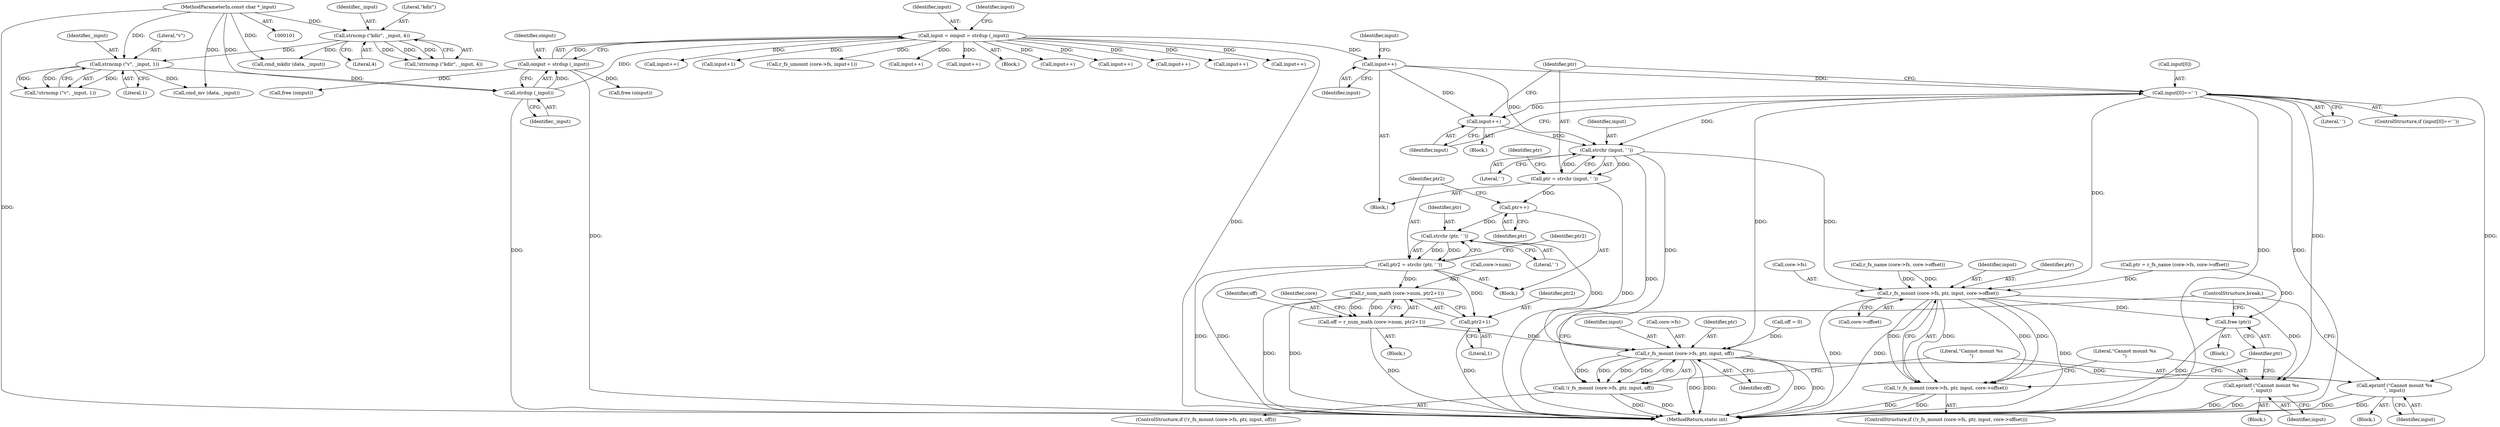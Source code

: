 digraph "0_radare2_65000a7fd9eea62359e6d6714f17b94a99a82edd@array" {
"1000161" [label="(Call,input[0]==' ')"];
"1000158" [label="(Call,input++)"];
"1000147" [label="(Call,input = oinput = strdup (_input))"];
"1000149" [label="(Call,oinput = strdup (_input))"];
"1000151" [label="(Call,strdup (_input))"];
"1000138" [label="(Call,strncmp (\"v\", _input, 1))"];
"1000127" [label="(Call,strncmp (\"kdir\", _input, 4))"];
"1000103" [label="(MethodParameterIn,const char *_input)"];
"1000167" [label="(Call,input++)"];
"1000171" [label="(Call,strchr (input, ' '))"];
"1000169" [label="(Call,ptr = strchr (input, ' '))"];
"1000181" [label="(Call,ptr++)"];
"1000185" [label="(Call,strchr (ptr, ' '))"];
"1000183" [label="(Call,ptr2 = strchr (ptr, ' '))"];
"1000197" [label="(Call,r_num_math (core->num, ptr2+1))"];
"1000195" [label="(Call,off = r_num_math (core->num, ptr2+1))"];
"1000206" [label="(Call,r_fs_mount (core->fs, ptr, input, off))"];
"1000205" [label="(Call,!r_fs_mount (core->fs, ptr, input, off))"];
"1000214" [label="(Call,eprintf (\"Cannot mount %s\n\", input))"];
"1000201" [label="(Call,ptr2+1)"];
"1000236" [label="(Call,r_fs_mount (core->fs, ptr, input, core->offset))"];
"1000235" [label="(Call,!r_fs_mount (core->fs, ptr, input, core->offset))"];
"1000246" [label="(Call,eprintf (\"Cannot mount %s\n\", input))"];
"1000249" [label="(Call,free (ptr))"];
"1000133" [label="(Call,cmd_mkdir (data, _input))"];
"1000204" [label="(ControlStructure,if (!r_fs_mount (core->fs, ptr, input, off)))"];
"1000241" [label="(Identifier,input)"];
"1000137" [label="(Call,!strncmp (\"v\", _input, 1))"];
"1000203" [label="(Literal,1)"];
"1000458" [label="(Call,input++)"];
"1000166" [label="(Block,)"];
"1000257" [label="(Call,input+1)"];
"1000187" [label="(Literal,' ')"];
"1000250" [label="(Identifier,ptr)"];
"1000129" [label="(Identifier,_input)"];
"1000127" [label="(Call,strncmp (\"kdir\", _input, 4))"];
"1000183" [label="(Call,ptr2 = strchr (ptr, ' '))"];
"1000201" [label="(Call,ptr2+1)"];
"1000213" [label="(Block,)"];
"1000676" [label="(MethodReturn,static int)"];
"1000139" [label="(Literal,\"v\")"];
"1000175" [label="(Identifier,ptr)"];
"1000172" [label="(Identifier,input)"];
"1000246" [label="(Call,eprintf (\"Cannot mount %s\n\", input))"];
"1000181" [label="(Call,ptr++)"];
"1000185" [label="(Call,strchr (ptr, ' '))"];
"1000165" [label="(Literal,' ')"];
"1000173" [label="(Literal,' ')"];
"1000168" [label="(Identifier,input)"];
"1000152" [label="(Identifier,_input)"];
"1000253" [label="(Call,r_fs_umount (core->fs, input+1))"];
"1000212" [label="(Identifier,off)"];
"1000159" [label="(Identifier,input)"];
"1000198" [label="(Call,core->num)"];
"1000140" [label="(Identifier,_input)"];
"1000162" [label="(Call,input[0])"];
"1000138" [label="(Call,strncmp (\"v\", _input, 1))"];
"1000144" [label="(Call,cmd_mv (data, _input))"];
"1000672" [label="(Call,free (oinput))"];
"1000189" [label="(Identifier,ptr2)"];
"1000235" [label="(Call,!r_fs_mount (core->fs, ptr, input, core->offset))"];
"1000245" [label="(Block,)"];
"1000242" [label="(Call,core->offset)"];
"1000148" [label="(Identifier,input)"];
"1000543" [label="(Call,input++)"];
"1000216" [label="(Identifier,input)"];
"1000643" [label="(Call,input++)"];
"1000104" [label="(Block,)"];
"1000151" [label="(Call,strdup (_input))"];
"1000169" [label="(Call,ptr = strchr (input, ' '))"];
"1000190" [label="(Block,)"];
"1000161" [label="(Call,input[0]==' ')"];
"1000532" [label="(Call,input++)"];
"1000141" [label="(Literal,1)"];
"1000186" [label="(Identifier,ptr)"];
"1000184" [label="(Identifier,ptr2)"];
"1000411" [label="(Call,input++)"];
"1000195" [label="(Call,off = r_num_math (core->num, ptr2+1))"];
"1000155" [label="(Identifier,input)"];
"1000211" [label="(Identifier,input)"];
"1000344" [label="(Call,input++)"];
"1000240" [label="(Identifier,ptr)"];
"1000234" [label="(ControlStructure,if (!r_fs_mount (core->fs, ptr, input, core->offset)))"];
"1000197" [label="(Call,r_num_math (core->num, ptr2+1))"];
"1000126" [label="(Call,!strncmp (\"kdir\", _input, 4))"];
"1000248" [label="(Identifier,input)"];
"1000176" [label="(Block,)"];
"1000170" [label="(Identifier,ptr)"];
"1000639" [label="(Call,free (oinput))"];
"1000158" [label="(Call,input++)"];
"1000196" [label="(Identifier,off)"];
"1000163" [label="(Identifier,input)"];
"1000149" [label="(Call,oinput = strdup (_input))"];
"1000223" [label="(Call,r_fs_name (core->fs, core->offset))"];
"1000147" [label="(Call,input = oinput = strdup (_input))"];
"1000207" [label="(Call,core->fs)"];
"1000156" [label="(Block,)"];
"1000128" [label="(Literal,\"kdir\")"];
"1000584" [label="(Call,input++)"];
"1000150" [label="(Identifier,oinput)"];
"1000218" [label="(Block,)"];
"1000210" [label="(Identifier,ptr)"];
"1000247" [label="(Literal,\"Cannot mount %s\n\")"];
"1000182" [label="(Identifier,ptr)"];
"1000251" [label="(ControlStructure,break;)"];
"1000171" [label="(Call,strchr (input, ' '))"];
"1000214" [label="(Call,eprintf (\"Cannot mount %s\n\", input))"];
"1000130" [label="(Literal,4)"];
"1000205" [label="(Call,!r_fs_mount (core->fs, ptr, input, off))"];
"1000236" [label="(Call,r_fs_mount (core->fs, ptr, input, core->offset))"];
"1000249" [label="(Call,free (ptr))"];
"1000103" [label="(MethodParameterIn,const char *_input)"];
"1000106" [label="(Call,off = 0)"];
"1000221" [label="(Call,ptr = r_fs_name (core->fs, core->offset))"];
"1000215" [label="(Literal,\"Cannot mount %s\n\")"];
"1000237" [label="(Call,core->fs)"];
"1000206" [label="(Call,r_fs_mount (core->fs, ptr, input, off))"];
"1000208" [label="(Identifier,core)"];
"1000160" [label="(ControlStructure,if (input[0]==' '))"];
"1000307" [label="(Call,input++)"];
"1000202" [label="(Identifier,ptr2)"];
"1000167" [label="(Call,input++)"];
"1000161" -> "1000160"  [label="AST: "];
"1000161" -> "1000165"  [label="CFG: "];
"1000162" -> "1000161"  [label="AST: "];
"1000165" -> "1000161"  [label="AST: "];
"1000168" -> "1000161"  [label="CFG: "];
"1000170" -> "1000161"  [label="CFG: "];
"1000161" -> "1000676"  [label="DDG: "];
"1000161" -> "1000676"  [label="DDG: "];
"1000158" -> "1000161"  [label="DDG: "];
"1000161" -> "1000167"  [label="DDG: "];
"1000161" -> "1000171"  [label="DDG: "];
"1000161" -> "1000206"  [label="DDG: "];
"1000161" -> "1000214"  [label="DDG: "];
"1000161" -> "1000236"  [label="DDG: "];
"1000161" -> "1000246"  [label="DDG: "];
"1000158" -> "1000156"  [label="AST: "];
"1000158" -> "1000159"  [label="CFG: "];
"1000159" -> "1000158"  [label="AST: "];
"1000163" -> "1000158"  [label="CFG: "];
"1000147" -> "1000158"  [label="DDG: "];
"1000158" -> "1000167"  [label="DDG: "];
"1000158" -> "1000171"  [label="DDG: "];
"1000147" -> "1000104"  [label="AST: "];
"1000147" -> "1000149"  [label="CFG: "];
"1000148" -> "1000147"  [label="AST: "];
"1000149" -> "1000147"  [label="AST: "];
"1000155" -> "1000147"  [label="CFG: "];
"1000147" -> "1000676"  [label="DDG: "];
"1000149" -> "1000147"  [label="DDG: "];
"1000151" -> "1000147"  [label="DDG: "];
"1000147" -> "1000253"  [label="DDG: "];
"1000147" -> "1000257"  [label="DDG: "];
"1000147" -> "1000307"  [label="DDG: "];
"1000147" -> "1000344"  [label="DDG: "];
"1000147" -> "1000411"  [label="DDG: "];
"1000147" -> "1000458"  [label="DDG: "];
"1000147" -> "1000532"  [label="DDG: "];
"1000147" -> "1000543"  [label="DDG: "];
"1000147" -> "1000584"  [label="DDG: "];
"1000147" -> "1000643"  [label="DDG: "];
"1000149" -> "1000151"  [label="CFG: "];
"1000150" -> "1000149"  [label="AST: "];
"1000151" -> "1000149"  [label="AST: "];
"1000149" -> "1000676"  [label="DDG: "];
"1000151" -> "1000149"  [label="DDG: "];
"1000149" -> "1000639"  [label="DDG: "];
"1000149" -> "1000672"  [label="DDG: "];
"1000151" -> "1000152"  [label="CFG: "];
"1000152" -> "1000151"  [label="AST: "];
"1000151" -> "1000676"  [label="DDG: "];
"1000138" -> "1000151"  [label="DDG: "];
"1000103" -> "1000151"  [label="DDG: "];
"1000138" -> "1000137"  [label="AST: "];
"1000138" -> "1000141"  [label="CFG: "];
"1000139" -> "1000138"  [label="AST: "];
"1000140" -> "1000138"  [label="AST: "];
"1000141" -> "1000138"  [label="AST: "];
"1000137" -> "1000138"  [label="CFG: "];
"1000138" -> "1000137"  [label="DDG: "];
"1000138" -> "1000137"  [label="DDG: "];
"1000138" -> "1000137"  [label="DDG: "];
"1000127" -> "1000138"  [label="DDG: "];
"1000103" -> "1000138"  [label="DDG: "];
"1000138" -> "1000144"  [label="DDG: "];
"1000127" -> "1000126"  [label="AST: "];
"1000127" -> "1000130"  [label="CFG: "];
"1000128" -> "1000127"  [label="AST: "];
"1000129" -> "1000127"  [label="AST: "];
"1000130" -> "1000127"  [label="AST: "];
"1000126" -> "1000127"  [label="CFG: "];
"1000127" -> "1000126"  [label="DDG: "];
"1000127" -> "1000126"  [label="DDG: "];
"1000127" -> "1000126"  [label="DDG: "];
"1000103" -> "1000127"  [label="DDG: "];
"1000127" -> "1000133"  [label="DDG: "];
"1000103" -> "1000101"  [label="AST: "];
"1000103" -> "1000676"  [label="DDG: "];
"1000103" -> "1000133"  [label="DDG: "];
"1000103" -> "1000144"  [label="DDG: "];
"1000167" -> "1000166"  [label="AST: "];
"1000167" -> "1000168"  [label="CFG: "];
"1000168" -> "1000167"  [label="AST: "];
"1000170" -> "1000167"  [label="CFG: "];
"1000167" -> "1000171"  [label="DDG: "];
"1000171" -> "1000169"  [label="AST: "];
"1000171" -> "1000173"  [label="CFG: "];
"1000172" -> "1000171"  [label="AST: "];
"1000173" -> "1000171"  [label="AST: "];
"1000169" -> "1000171"  [label="CFG: "];
"1000171" -> "1000676"  [label="DDG: "];
"1000171" -> "1000169"  [label="DDG: "];
"1000171" -> "1000169"  [label="DDG: "];
"1000171" -> "1000206"  [label="DDG: "];
"1000171" -> "1000236"  [label="DDG: "];
"1000169" -> "1000156"  [label="AST: "];
"1000170" -> "1000169"  [label="AST: "];
"1000175" -> "1000169"  [label="CFG: "];
"1000169" -> "1000676"  [label="DDG: "];
"1000169" -> "1000181"  [label="DDG: "];
"1000181" -> "1000176"  [label="AST: "];
"1000181" -> "1000182"  [label="CFG: "];
"1000182" -> "1000181"  [label="AST: "];
"1000184" -> "1000181"  [label="CFG: "];
"1000181" -> "1000185"  [label="DDG: "];
"1000185" -> "1000183"  [label="AST: "];
"1000185" -> "1000187"  [label="CFG: "];
"1000186" -> "1000185"  [label="AST: "];
"1000187" -> "1000185"  [label="AST: "];
"1000183" -> "1000185"  [label="CFG: "];
"1000185" -> "1000183"  [label="DDG: "];
"1000185" -> "1000183"  [label="DDG: "];
"1000185" -> "1000206"  [label="DDG: "];
"1000183" -> "1000176"  [label="AST: "];
"1000184" -> "1000183"  [label="AST: "];
"1000189" -> "1000183"  [label="CFG: "];
"1000183" -> "1000676"  [label="DDG: "];
"1000183" -> "1000676"  [label="DDG: "];
"1000183" -> "1000197"  [label="DDG: "];
"1000183" -> "1000201"  [label="DDG: "];
"1000197" -> "1000195"  [label="AST: "];
"1000197" -> "1000201"  [label="CFG: "];
"1000198" -> "1000197"  [label="AST: "];
"1000201" -> "1000197"  [label="AST: "];
"1000195" -> "1000197"  [label="CFG: "];
"1000197" -> "1000676"  [label="DDG: "];
"1000197" -> "1000676"  [label="DDG: "];
"1000197" -> "1000195"  [label="DDG: "];
"1000197" -> "1000195"  [label="DDG: "];
"1000195" -> "1000190"  [label="AST: "];
"1000196" -> "1000195"  [label="AST: "];
"1000208" -> "1000195"  [label="CFG: "];
"1000195" -> "1000676"  [label="DDG: "];
"1000195" -> "1000206"  [label="DDG: "];
"1000206" -> "1000205"  [label="AST: "];
"1000206" -> "1000212"  [label="CFG: "];
"1000207" -> "1000206"  [label="AST: "];
"1000210" -> "1000206"  [label="AST: "];
"1000211" -> "1000206"  [label="AST: "];
"1000212" -> "1000206"  [label="AST: "];
"1000205" -> "1000206"  [label="CFG: "];
"1000206" -> "1000676"  [label="DDG: "];
"1000206" -> "1000676"  [label="DDG: "];
"1000206" -> "1000676"  [label="DDG: "];
"1000206" -> "1000676"  [label="DDG: "];
"1000206" -> "1000205"  [label="DDG: "];
"1000206" -> "1000205"  [label="DDG: "];
"1000206" -> "1000205"  [label="DDG: "];
"1000206" -> "1000205"  [label="DDG: "];
"1000106" -> "1000206"  [label="DDG: "];
"1000206" -> "1000214"  [label="DDG: "];
"1000205" -> "1000204"  [label="AST: "];
"1000215" -> "1000205"  [label="CFG: "];
"1000251" -> "1000205"  [label="CFG: "];
"1000205" -> "1000676"  [label="DDG: "];
"1000205" -> "1000676"  [label="DDG: "];
"1000214" -> "1000213"  [label="AST: "];
"1000214" -> "1000216"  [label="CFG: "];
"1000215" -> "1000214"  [label="AST: "];
"1000216" -> "1000214"  [label="AST: "];
"1000251" -> "1000214"  [label="CFG: "];
"1000214" -> "1000676"  [label="DDG: "];
"1000214" -> "1000676"  [label="DDG: "];
"1000201" -> "1000203"  [label="CFG: "];
"1000202" -> "1000201"  [label="AST: "];
"1000203" -> "1000201"  [label="AST: "];
"1000201" -> "1000676"  [label="DDG: "];
"1000236" -> "1000235"  [label="AST: "];
"1000236" -> "1000242"  [label="CFG: "];
"1000237" -> "1000236"  [label="AST: "];
"1000240" -> "1000236"  [label="AST: "];
"1000241" -> "1000236"  [label="AST: "];
"1000242" -> "1000236"  [label="AST: "];
"1000235" -> "1000236"  [label="CFG: "];
"1000236" -> "1000676"  [label="DDG: "];
"1000236" -> "1000676"  [label="DDG: "];
"1000236" -> "1000676"  [label="DDG: "];
"1000236" -> "1000235"  [label="DDG: "];
"1000236" -> "1000235"  [label="DDG: "];
"1000236" -> "1000235"  [label="DDG: "];
"1000236" -> "1000235"  [label="DDG: "];
"1000223" -> "1000236"  [label="DDG: "];
"1000223" -> "1000236"  [label="DDG: "];
"1000221" -> "1000236"  [label="DDG: "];
"1000236" -> "1000246"  [label="DDG: "];
"1000236" -> "1000249"  [label="DDG: "];
"1000235" -> "1000234"  [label="AST: "];
"1000247" -> "1000235"  [label="CFG: "];
"1000250" -> "1000235"  [label="CFG: "];
"1000235" -> "1000676"  [label="DDG: "];
"1000235" -> "1000676"  [label="DDG: "];
"1000246" -> "1000245"  [label="AST: "];
"1000246" -> "1000248"  [label="CFG: "];
"1000247" -> "1000246"  [label="AST: "];
"1000248" -> "1000246"  [label="AST: "];
"1000250" -> "1000246"  [label="CFG: "];
"1000246" -> "1000676"  [label="DDG: "];
"1000246" -> "1000676"  [label="DDG: "];
"1000249" -> "1000218"  [label="AST: "];
"1000249" -> "1000250"  [label="CFG: "];
"1000250" -> "1000249"  [label="AST: "];
"1000251" -> "1000249"  [label="CFG: "];
"1000249" -> "1000676"  [label="DDG: "];
"1000221" -> "1000249"  [label="DDG: "];
}
